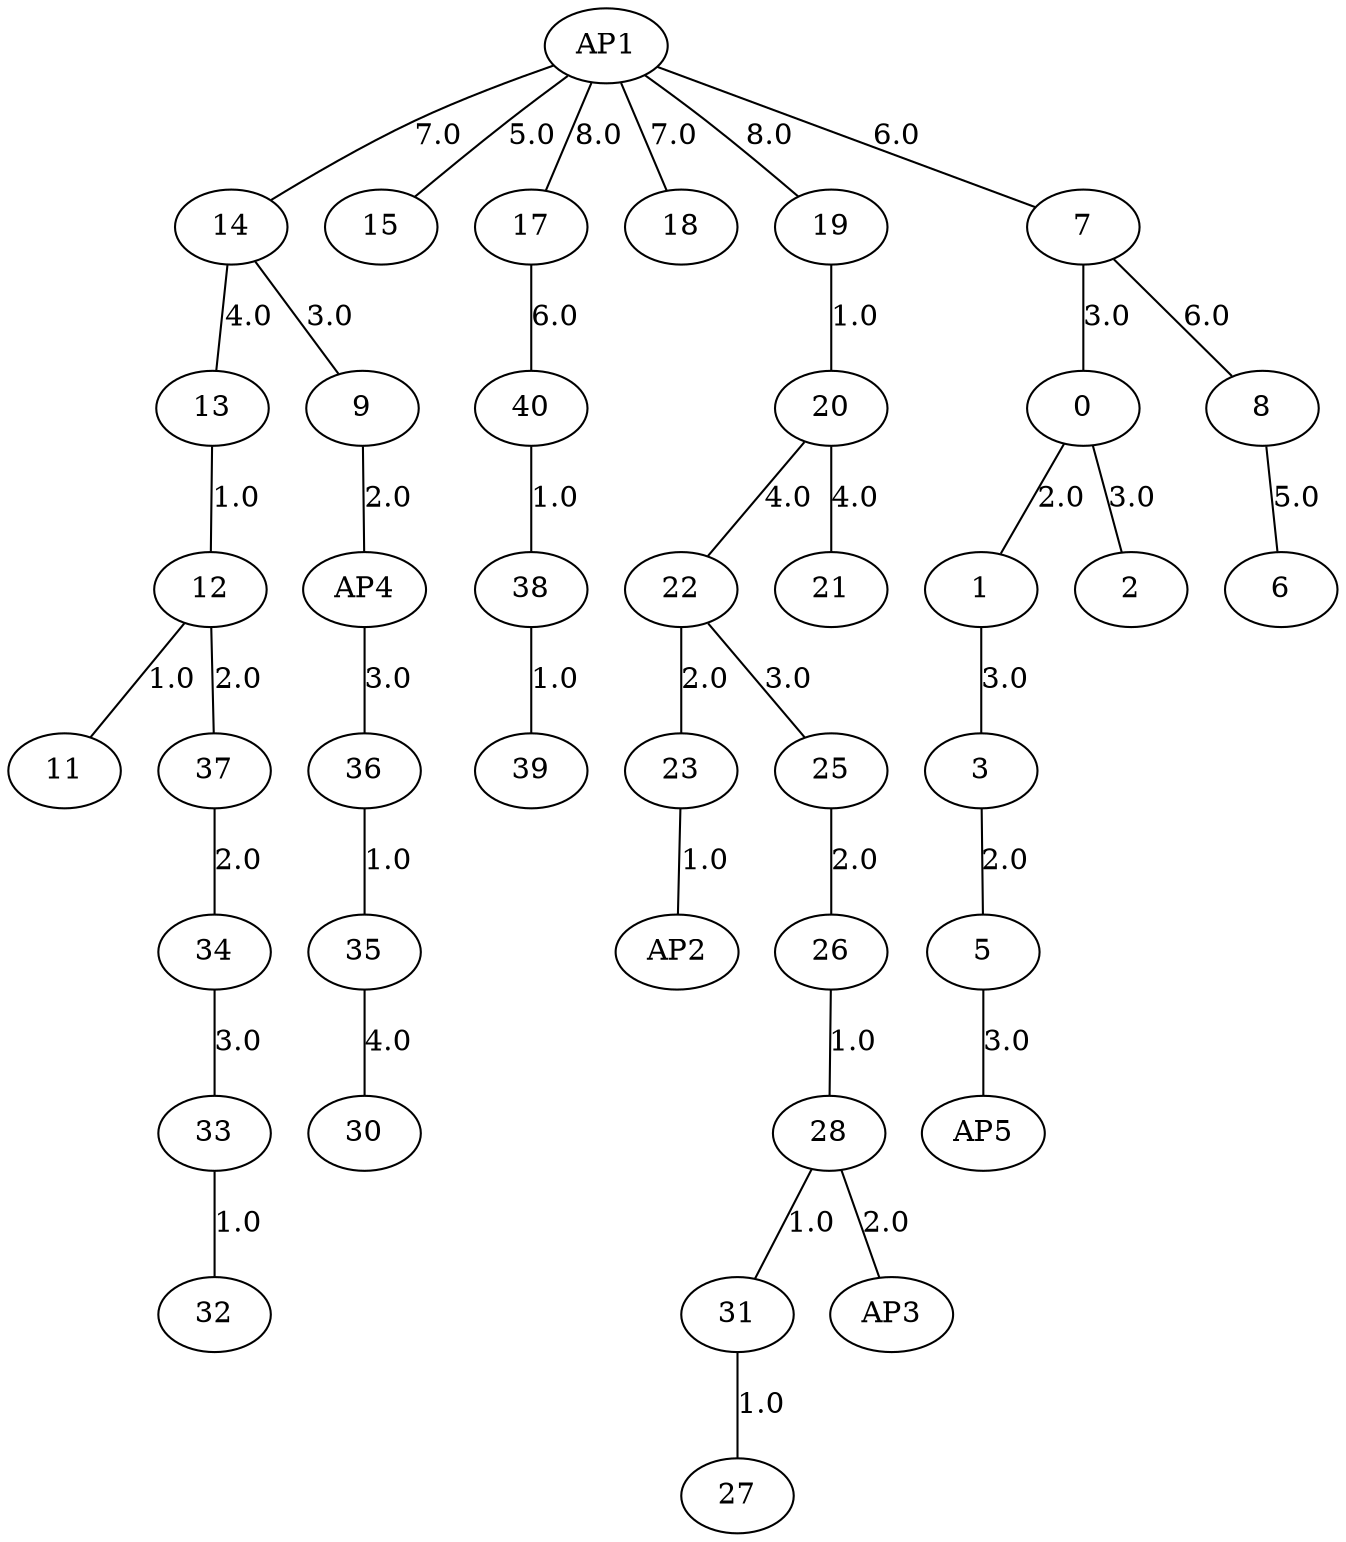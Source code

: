 graph G {
	22 -- 23 [label="2.0"];
	22 -- 25 [label="3.0"];
	23 -- AP2 [label="1.0"];
	25 -- 26 [label="2.0"];
	26 -- 28 [label="1.0"];
	28 -- 31 [label="1.0"];
	28 -- AP3 [label="2.0"];
	31 -- 27 [label="1.0"];
	33 -- 32 [label="1.0"];
	12 -- 11 [label="1.0"];
	12 -- 37 [label="2.0"];
	34 -- 33 [label="3.0"];
	13 -- 12 [label="1.0"];
	AP1 -- 14 [label="7.0"];
	AP1 -- 15 [label="5.0"];
	AP1 -- 17 [label="8.0"];
	AP1 -- 18 [label="7.0"];
	AP1 -- 19 [label="8.0"];
	AP1 -- 7 [label="6.0"];
	35 -- 30 [label="4.0"];
	14 -- 13 [label="4.0"];
	14 -- 9 [label="3.0"];
	36 -- 35 [label="1.0"];
	37 -- 34 [label="2.0"];
	AP4 -- 36 [label="3.0"];
	38 -- 39 [label="1.0"];
	17 -- 40 [label="6.0"];
	19 -- 20 [label="1.0"];
	0 -- 1 [label="2.0"];
	0 -- 2 [label="3.0"];
	1 -- 3 [label="3.0"];
	3 -- 5 [label="2.0"];
	5 -- AP5 [label="3.0"];
	7 -- 0 [label="3.0"];
	7 -- 8 [label="6.0"];
	8 -- 6 [label="5.0"];
	9 -- AP4 [label="2.0"];
	40 -- 38 [label="1.0"];
	20 -- 22 [label="4.0"];
	20 -- 21 [label="4.0"];
}
